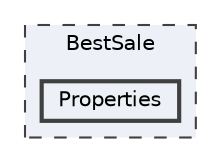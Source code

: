 digraph "BestSale/Properties"
{
 // LATEX_PDF_SIZE
  bgcolor="transparent";
  edge [fontname=Helvetica,fontsize=10,labelfontname=Helvetica,labelfontsize=10];
  node [fontname=Helvetica,fontsize=10,shape=box,height=0.2,width=0.4];
  compound=true
  subgraph clusterdir_55aa99fe23556d6449cb42672a936951 {
    graph [ bgcolor="#edf0f7", pencolor="grey25", label="BestSale", fontname=Helvetica,fontsize=10 style="filled,dashed", URL="dir_55aa99fe23556d6449cb42672a936951.html",tooltip=""]
  dir_5b2a4747ed0b04b3201165a746362506 [label="Properties", fillcolor="#edf0f7", color="grey25", style="filled,bold", URL="dir_5b2a4747ed0b04b3201165a746362506.html",tooltip=""];
  }
}
